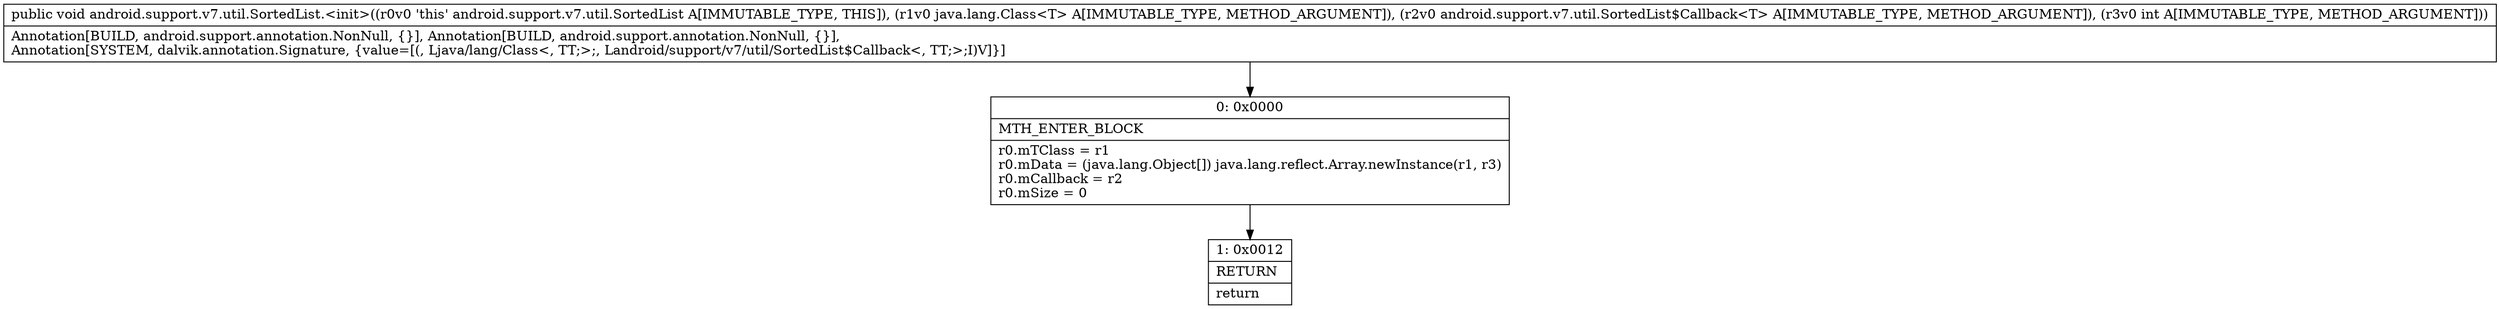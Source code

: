 digraph "CFG forandroid.support.v7.util.SortedList.\<init\>(Ljava\/lang\/Class;Landroid\/support\/v7\/util\/SortedList$Callback;I)V" {
Node_0 [shape=record,label="{0\:\ 0x0000|MTH_ENTER_BLOCK\l|r0.mTClass = r1\lr0.mData = (java.lang.Object[]) java.lang.reflect.Array.newInstance(r1, r3)\lr0.mCallback = r2\lr0.mSize = 0\l}"];
Node_1 [shape=record,label="{1\:\ 0x0012|RETURN\l|return\l}"];
MethodNode[shape=record,label="{public void android.support.v7.util.SortedList.\<init\>((r0v0 'this' android.support.v7.util.SortedList A[IMMUTABLE_TYPE, THIS]), (r1v0 java.lang.Class\<T\> A[IMMUTABLE_TYPE, METHOD_ARGUMENT]), (r2v0 android.support.v7.util.SortedList$Callback\<T\> A[IMMUTABLE_TYPE, METHOD_ARGUMENT]), (r3v0 int A[IMMUTABLE_TYPE, METHOD_ARGUMENT]))  | Annotation[BUILD, android.support.annotation.NonNull, \{\}], Annotation[BUILD, android.support.annotation.NonNull, \{\}], \lAnnotation[SYSTEM, dalvik.annotation.Signature, \{value=[(, Ljava\/lang\/Class\<, TT;\>;, Landroid\/support\/v7\/util\/SortedList$Callback\<, TT;\>;I)V]\}]\l}"];
MethodNode -> Node_0;
Node_0 -> Node_1;
}

